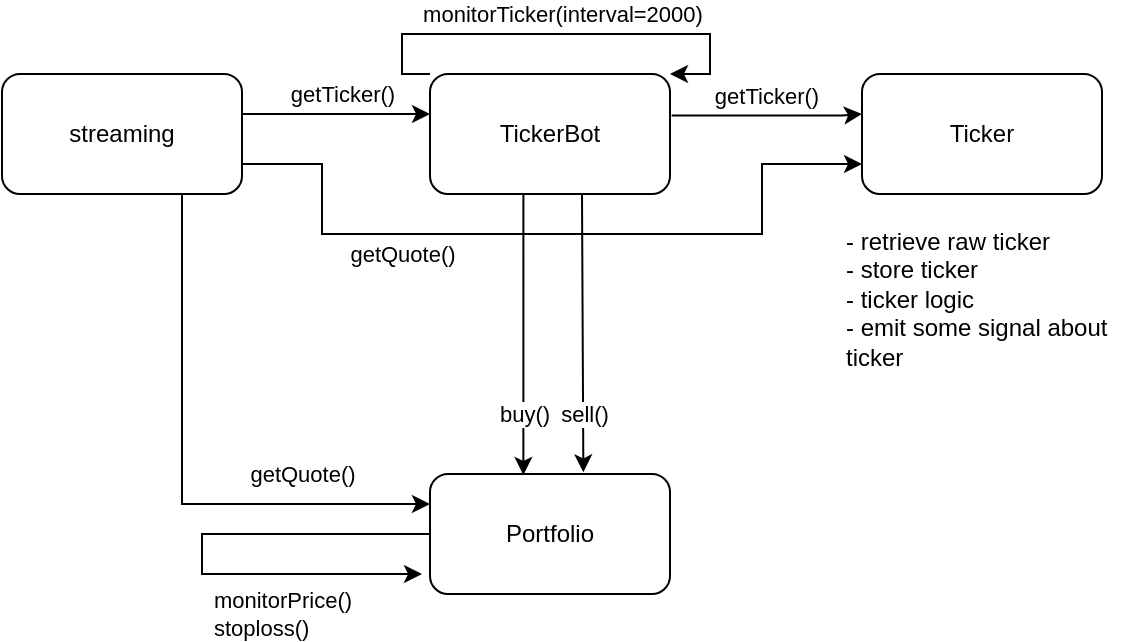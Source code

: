 <mxfile version="14.5.0" type="github">
  <diagram id="hWVf4hIPu8V6dNiuulAK" name="Page-1">
    <mxGraphModel dx="812" dy="490" grid="1" gridSize="10" guides="1" tooltips="1" connect="1" arrows="1" fold="1" page="1" pageScale="1" pageWidth="827" pageHeight="1169" math="0" shadow="0">
      <root>
        <mxCell id="0" />
        <mxCell id="1" parent="0" />
        <mxCell id="79g6Na89mKjPwtNH28KI-1" value="getTicker()" style="edgeStyle=orthogonalEdgeStyle;rounded=0;orthogonalLoop=1;jettySize=auto;html=1;" edge="1" parent="1" source="79g6Na89mKjPwtNH28KI-4" target="79g6Na89mKjPwtNH28KI-8">
          <mxGeometry x="0.064" y="10" relative="1" as="geometry">
            <Array as="points">
              <mxPoint x="260" y="200" />
              <mxPoint x="260" y="200" />
            </Array>
            <mxPoint as="offset" />
          </mxGeometry>
        </mxCell>
        <mxCell id="79g6Na89mKjPwtNH28KI-2" value="getQuote()" style="edgeStyle=orthogonalEdgeStyle;rounded=0;orthogonalLoop=1;jettySize=auto;html=1;exitX=1;exitY=0.75;exitDx=0;exitDy=0;entryX=0;entryY=0.75;entryDx=0;entryDy=0;" edge="1" parent="1" source="79g6Na89mKjPwtNH28KI-4" target="79g6Na89mKjPwtNH28KI-10">
          <mxGeometry x="-0.395" y="-10" relative="1" as="geometry">
            <Array as="points">
              <mxPoint x="240" y="225" />
              <mxPoint x="240" y="260" />
              <mxPoint x="460" y="260" />
              <mxPoint x="460" y="225" />
            </Array>
            <mxPoint as="offset" />
          </mxGeometry>
        </mxCell>
        <mxCell id="79g6Na89mKjPwtNH28KI-3" value="getQuote()" style="edgeStyle=orthogonalEdgeStyle;rounded=0;orthogonalLoop=1;jettySize=auto;html=1;exitX=0.75;exitY=1;exitDx=0;exitDy=0;entryX=0;entryY=0.25;entryDx=0;entryDy=0;" edge="1" parent="1" source="79g6Na89mKjPwtNH28KI-4" target="79g6Na89mKjPwtNH28KI-13">
          <mxGeometry x="0.541" y="15" relative="1" as="geometry">
            <mxPoint as="offset" />
          </mxGeometry>
        </mxCell>
        <mxCell id="79g6Na89mKjPwtNH28KI-4" value="streaming" style="rounded=1;whiteSpace=wrap;html=1;" vertex="1" parent="1">
          <mxGeometry x="80" y="180" width="120" height="60" as="geometry" />
        </mxCell>
        <mxCell id="79g6Na89mKjPwtNH28KI-5" value="getTicker()" style="edgeStyle=orthogonalEdgeStyle;rounded=0;orthogonalLoop=1;jettySize=auto;html=1;exitX=1.007;exitY=0.346;exitDx=0;exitDy=0;exitPerimeter=0;" edge="1" parent="1" source="79g6Na89mKjPwtNH28KI-8">
          <mxGeometry x="-0.002" y="10" relative="1" as="geometry">
            <mxPoint x="510" y="200" as="targetPoint" />
            <Array as="points">
              <mxPoint x="500" y="201" />
              <mxPoint x="500" y="200" />
            </Array>
            <mxPoint as="offset" />
          </mxGeometry>
        </mxCell>
        <mxCell id="79g6Na89mKjPwtNH28KI-6" value="buy()" style="edgeStyle=orthogonalEdgeStyle;rounded=0;orthogonalLoop=1;jettySize=auto;html=1;exitX=0.378;exitY=0.997;exitDx=0;exitDy=0;entryX=0.389;entryY=0.008;entryDx=0;entryDy=0;entryPerimeter=0;exitPerimeter=0;" edge="1" parent="1" source="79g6Na89mKjPwtNH28KI-8" target="79g6Na89mKjPwtNH28KI-13">
          <mxGeometry x="0.571" relative="1" as="geometry">
            <Array as="points">
              <mxPoint x="341" y="240" />
            </Array>
            <mxPoint as="offset" />
          </mxGeometry>
        </mxCell>
        <mxCell id="79g6Na89mKjPwtNH28KI-7" value="sell()" style="edgeStyle=orthogonalEdgeStyle;rounded=0;orthogonalLoop=1;jettySize=auto;html=1;exitX=0.633;exitY=1.042;exitDx=0;exitDy=0;entryX=0.639;entryY=-0.014;entryDx=0;entryDy=0;entryPerimeter=0;exitPerimeter=0;" edge="1" parent="1" source="79g6Na89mKjPwtNH28KI-8" target="79g6Na89mKjPwtNH28KI-13">
          <mxGeometry x="0.591" relative="1" as="geometry">
            <Array as="points">
              <mxPoint x="370" y="240" />
              <mxPoint x="371" y="240" />
            </Array>
            <mxPoint as="offset" />
          </mxGeometry>
        </mxCell>
        <mxCell id="79g6Na89mKjPwtNH28KI-8" value="TickerBot" style="rounded=1;whiteSpace=wrap;html=1;" vertex="1" parent="1">
          <mxGeometry x="294" y="180" width="120" height="60" as="geometry" />
        </mxCell>
        <mxCell id="79g6Na89mKjPwtNH28KI-9" value="monitorTicker(interval=2000)" style="edgeStyle=orthogonalEdgeStyle;rounded=0;orthogonalLoop=1;jettySize=auto;html=1;exitX=0;exitY=0;exitDx=0;exitDy=0;entryX=1;entryY=0;entryDx=0;entryDy=0;" edge="1" parent="1" source="79g6Na89mKjPwtNH28KI-8" target="79g6Na89mKjPwtNH28KI-8">
          <mxGeometry x="-0.001" y="10" relative="1" as="geometry">
            <Array as="points">
              <mxPoint x="280" y="180" />
              <mxPoint x="280" y="160" />
              <mxPoint x="434" y="160" />
              <mxPoint x="434" y="180" />
            </Array>
            <mxPoint as="offset" />
          </mxGeometry>
        </mxCell>
        <mxCell id="79g6Na89mKjPwtNH28KI-10" value="Ticker" style="rounded=1;whiteSpace=wrap;html=1;" vertex="1" parent="1">
          <mxGeometry x="510" y="180" width="120" height="60" as="geometry" />
        </mxCell>
        <mxCell id="79g6Na89mKjPwtNH28KI-11" value="&lt;div&gt;&lt;span&gt;- retrieve raw ticker&amp;nbsp;&lt;/span&gt;&lt;/div&gt;&lt;div&gt;&lt;span&gt;- store ticker&amp;nbsp;&lt;/span&gt;&lt;/div&gt;&lt;div&gt;&lt;span&gt;- ticker logic&lt;/span&gt;&lt;/div&gt;&lt;div&gt;&lt;span&gt;- emit some signal about ticker&amp;nbsp;&lt;/span&gt;&lt;/div&gt;" style="text;html=1;strokeColor=none;fillColor=none;align=left;verticalAlign=top;whiteSpace=wrap;rounded=0;" vertex="1" parent="1">
          <mxGeometry x="500" y="250" width="140" height="110" as="geometry" />
        </mxCell>
        <mxCell id="79g6Na89mKjPwtNH28KI-12" value="monitorPrice()&lt;br&gt;&lt;div style=&quot;text-align: left&quot;&gt;stoploss()&lt;/div&gt;" style="edgeStyle=orthogonalEdgeStyle;rounded=0;orthogonalLoop=1;jettySize=auto;html=1;exitX=0;exitY=0.5;exitDx=0;exitDy=0;" edge="1" parent="1">
          <mxGeometry x="0.428" y="-20" relative="1" as="geometry">
            <mxPoint x="290" y="430" as="targetPoint" />
            <mxPoint x="295" y="410" as="sourcePoint" />
            <Array as="points">
              <mxPoint x="180" y="410" />
              <mxPoint x="180" y="430" />
            </Array>
            <mxPoint as="offset" />
          </mxGeometry>
        </mxCell>
        <mxCell id="79g6Na89mKjPwtNH28KI-13" value="Portfolio" style="rounded=1;whiteSpace=wrap;html=1;" vertex="1" parent="1">
          <mxGeometry x="294" y="380" width="120" height="60" as="geometry" />
        </mxCell>
      </root>
    </mxGraphModel>
  </diagram>
</mxfile>
